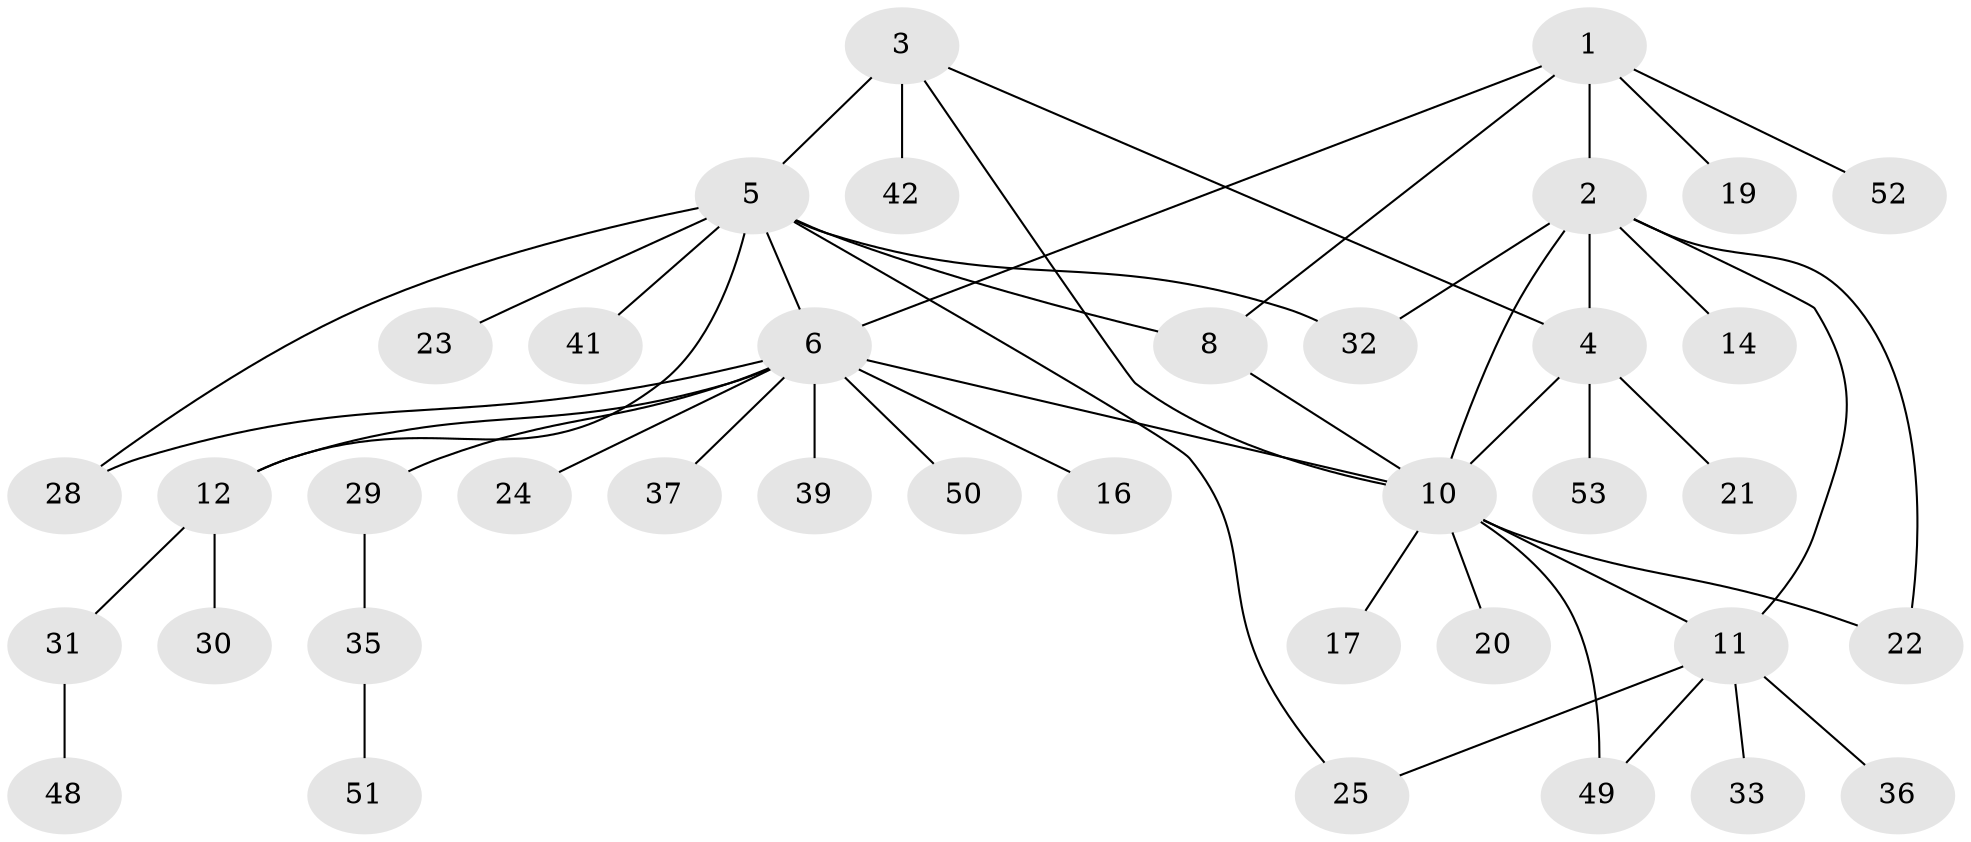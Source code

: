 // original degree distribution, {5: 0.09259259259259259, 8: 0.018518518518518517, 12: 0.018518518518518517, 7: 0.037037037037037035, 3: 0.05555555555555555, 10: 0.018518518518518517, 2: 0.3148148148148148, 1: 0.4444444444444444}
// Generated by graph-tools (version 1.1) at 2025/11/02/27/25 16:11:37]
// undirected, 38 vertices, 50 edges
graph export_dot {
graph [start="1"]
  node [color=gray90,style=filled];
  1 [super="+15"];
  2 [super="+40"];
  3 [super="+26"];
  4 [super="+9"];
  5 [super="+7"];
  6 [super="+34"];
  8;
  10 [super="+13"];
  11 [super="+54"];
  12 [super="+18"];
  14;
  16;
  17 [super="+46"];
  19;
  20 [super="+47"];
  21;
  22;
  23;
  24;
  25 [super="+27"];
  28;
  29 [super="+38"];
  30 [super="+44"];
  31;
  32;
  33;
  35;
  36;
  37 [super="+45"];
  39;
  41 [super="+43"];
  42;
  48;
  49;
  50;
  51;
  52;
  53;
  1 -- 2;
  1 -- 6;
  1 -- 8;
  1 -- 52;
  1 -- 19;
  2 -- 4 [weight=2];
  2 -- 10;
  2 -- 11;
  2 -- 14;
  2 -- 22;
  2 -- 32;
  3 -- 4;
  3 -- 5 [weight=2];
  3 -- 42;
  3 -- 10;
  4 -- 21;
  4 -- 53;
  4 -- 10;
  5 -- 6;
  5 -- 32;
  5 -- 23;
  5 -- 8;
  5 -- 41;
  5 -- 12;
  5 -- 28;
  5 -- 25;
  6 -- 10;
  6 -- 12;
  6 -- 16;
  6 -- 24;
  6 -- 28;
  6 -- 29;
  6 -- 37;
  6 -- 39;
  6 -- 50;
  8 -- 10;
  10 -- 11;
  10 -- 17;
  10 -- 20;
  10 -- 22;
  10 -- 49;
  11 -- 25;
  11 -- 33;
  11 -- 36;
  11 -- 49;
  12 -- 30;
  12 -- 31;
  29 -- 35;
  31 -- 48;
  35 -- 51;
}
